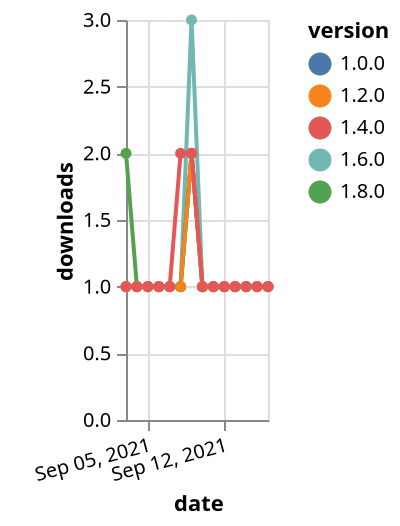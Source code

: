 {"$schema": "https://vega.github.io/schema/vega-lite/v5.json", "description": "A simple bar chart with embedded data.", "data": {"values": [{"date": "2021-09-03", "total": 194, "delta": 1, "version": "1.6.0"}, {"date": "2021-09-04", "total": 195, "delta": 1, "version": "1.6.0"}, {"date": "2021-09-05", "total": 196, "delta": 1, "version": "1.6.0"}, {"date": "2021-09-06", "total": 197, "delta": 1, "version": "1.6.0"}, {"date": "2021-09-07", "total": 198, "delta": 1, "version": "1.6.0"}, {"date": "2021-09-08", "total": 199, "delta": 1, "version": "1.6.0"}, {"date": "2021-09-09", "total": 202, "delta": 3, "version": "1.6.0"}, {"date": "2021-09-10", "total": 203, "delta": 1, "version": "1.6.0"}, {"date": "2021-09-11", "total": 204, "delta": 1, "version": "1.6.0"}, {"date": "2021-09-12", "total": 205, "delta": 1, "version": "1.6.0"}, {"date": "2021-09-13", "total": 206, "delta": 1, "version": "1.6.0"}, {"date": "2021-09-14", "total": 207, "delta": 1, "version": "1.6.0"}, {"date": "2021-09-15", "total": 208, "delta": 1, "version": "1.6.0"}, {"date": "2021-09-16", "total": 209, "delta": 1, "version": "1.6.0"}, {"date": "2021-09-03", "total": 122, "delta": 2, "version": "1.8.0"}, {"date": "2021-09-04", "total": 123, "delta": 1, "version": "1.8.0"}, {"date": "2021-09-05", "total": 124, "delta": 1, "version": "1.8.0"}, {"date": "2021-09-06", "total": 125, "delta": 1, "version": "1.8.0"}, {"date": "2021-09-07", "total": 126, "delta": 1, "version": "1.8.0"}, {"date": "2021-09-08", "total": 127, "delta": 1, "version": "1.8.0"}, {"date": "2021-09-09", "total": 129, "delta": 2, "version": "1.8.0"}, {"date": "2021-09-10", "total": 130, "delta": 1, "version": "1.8.0"}, {"date": "2021-09-11", "total": 131, "delta": 1, "version": "1.8.0"}, {"date": "2021-09-12", "total": 132, "delta": 1, "version": "1.8.0"}, {"date": "2021-09-13", "total": 133, "delta": 1, "version": "1.8.0"}, {"date": "2021-09-14", "total": 134, "delta": 1, "version": "1.8.0"}, {"date": "2021-09-15", "total": 135, "delta": 1, "version": "1.8.0"}, {"date": "2021-09-16", "total": 136, "delta": 1, "version": "1.8.0"}, {"date": "2021-09-03", "total": 198, "delta": 1, "version": "1.0.0"}, {"date": "2021-09-04", "total": 199, "delta": 1, "version": "1.0.0"}, {"date": "2021-09-05", "total": 200, "delta": 1, "version": "1.0.0"}, {"date": "2021-09-06", "total": 201, "delta": 1, "version": "1.0.0"}, {"date": "2021-09-07", "total": 202, "delta": 1, "version": "1.0.0"}, {"date": "2021-09-08", "total": 203, "delta": 1, "version": "1.0.0"}, {"date": "2021-09-09", "total": 205, "delta": 2, "version": "1.0.0"}, {"date": "2021-09-10", "total": 206, "delta": 1, "version": "1.0.0"}, {"date": "2021-09-11", "total": 207, "delta": 1, "version": "1.0.0"}, {"date": "2021-09-12", "total": 208, "delta": 1, "version": "1.0.0"}, {"date": "2021-09-13", "total": 209, "delta": 1, "version": "1.0.0"}, {"date": "2021-09-14", "total": 210, "delta": 1, "version": "1.0.0"}, {"date": "2021-09-15", "total": 211, "delta": 1, "version": "1.0.0"}, {"date": "2021-09-16", "total": 212, "delta": 1, "version": "1.0.0"}, {"date": "2021-09-03", "total": 198, "delta": 1, "version": "1.2.0"}, {"date": "2021-09-04", "total": 199, "delta": 1, "version": "1.2.0"}, {"date": "2021-09-05", "total": 200, "delta": 1, "version": "1.2.0"}, {"date": "2021-09-06", "total": 201, "delta": 1, "version": "1.2.0"}, {"date": "2021-09-07", "total": 202, "delta": 1, "version": "1.2.0"}, {"date": "2021-09-08", "total": 203, "delta": 1, "version": "1.2.0"}, {"date": "2021-09-09", "total": 205, "delta": 2, "version": "1.2.0"}, {"date": "2021-09-10", "total": 206, "delta": 1, "version": "1.2.0"}, {"date": "2021-09-11", "total": 207, "delta": 1, "version": "1.2.0"}, {"date": "2021-09-12", "total": 208, "delta": 1, "version": "1.2.0"}, {"date": "2021-09-13", "total": 209, "delta": 1, "version": "1.2.0"}, {"date": "2021-09-14", "total": 210, "delta": 1, "version": "1.2.0"}, {"date": "2021-09-15", "total": 211, "delta": 1, "version": "1.2.0"}, {"date": "2021-09-16", "total": 212, "delta": 1, "version": "1.2.0"}, {"date": "2021-09-03", "total": 176, "delta": 1, "version": "1.4.0"}, {"date": "2021-09-04", "total": 177, "delta": 1, "version": "1.4.0"}, {"date": "2021-09-05", "total": 178, "delta": 1, "version": "1.4.0"}, {"date": "2021-09-06", "total": 179, "delta": 1, "version": "1.4.0"}, {"date": "2021-09-07", "total": 180, "delta": 1, "version": "1.4.0"}, {"date": "2021-09-08", "total": 182, "delta": 2, "version": "1.4.0"}, {"date": "2021-09-09", "total": 184, "delta": 2, "version": "1.4.0"}, {"date": "2021-09-10", "total": 185, "delta": 1, "version": "1.4.0"}, {"date": "2021-09-11", "total": 186, "delta": 1, "version": "1.4.0"}, {"date": "2021-09-12", "total": 187, "delta": 1, "version": "1.4.0"}, {"date": "2021-09-13", "total": 188, "delta": 1, "version": "1.4.0"}, {"date": "2021-09-14", "total": 189, "delta": 1, "version": "1.4.0"}, {"date": "2021-09-15", "total": 190, "delta": 1, "version": "1.4.0"}, {"date": "2021-09-16", "total": 191, "delta": 1, "version": "1.4.0"}]}, "width": "container", "mark": {"type": "line", "point": {"filled": true}}, "encoding": {"x": {"field": "date", "type": "temporal", "timeUnit": "yearmonthdate", "title": "date", "axis": {"labelAngle": -15}}, "y": {"field": "delta", "type": "quantitative", "title": "downloads"}, "color": {"field": "version", "type": "nominal"}, "tooltip": {"field": "delta"}}}